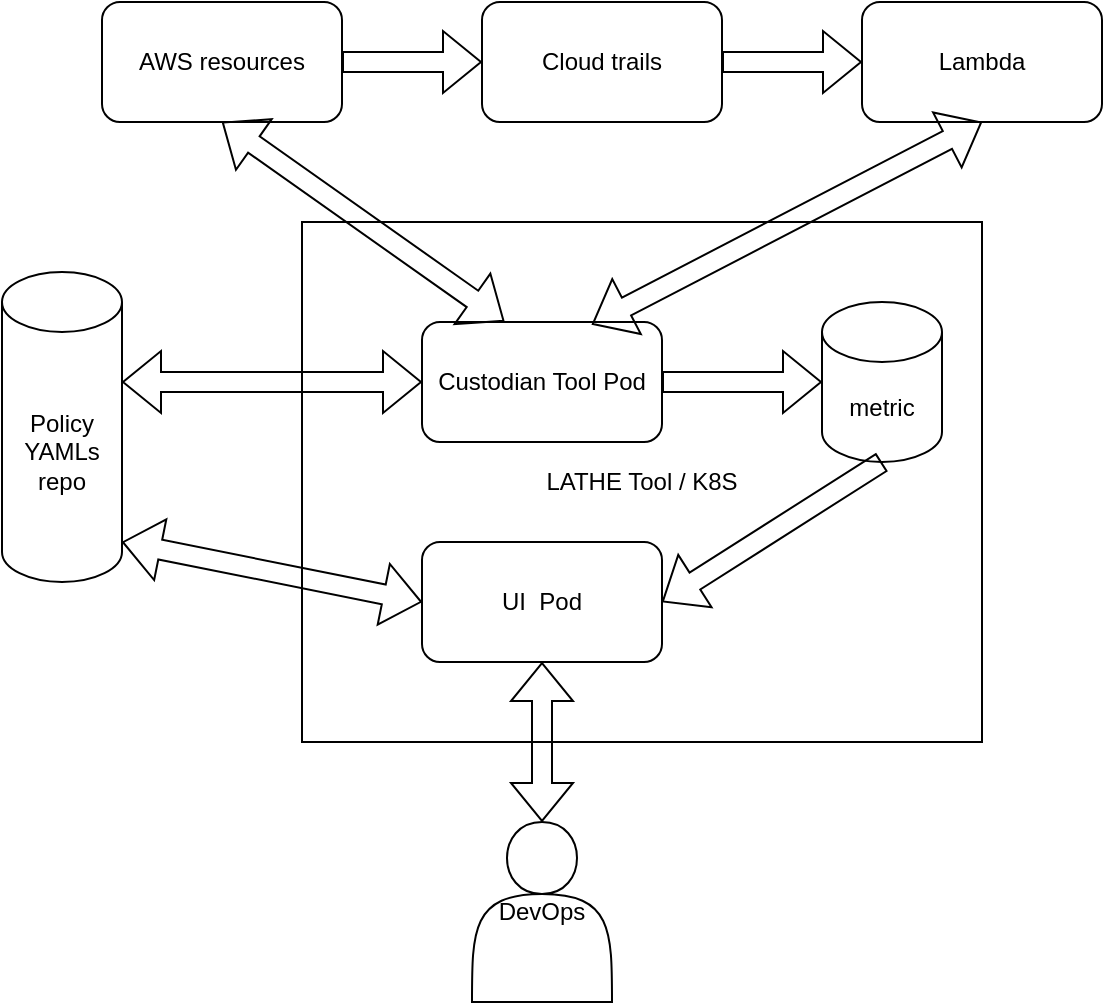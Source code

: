 <mxfile version="20.2.5" type="github">
  <diagram id="z2r85FXFyl5t9SsDp8xb" name="Page-1">
    <mxGraphModel dx="1225" dy="1078" grid="1" gridSize="10" guides="1" tooltips="1" connect="1" arrows="1" fold="1" page="1" pageScale="1" pageWidth="1100" pageHeight="850" math="0" shadow="0">
      <root>
        <mxCell id="0" />
        <mxCell id="1" parent="0" />
        <mxCell id="B3p1XJ3TpVlRk15UnuX3-4" value="Policy&lt;br&gt;YAMLs&lt;br&gt;repo" style="shape=cylinder3;whiteSpace=wrap;html=1;boundedLbl=1;backgroundOutline=1;size=15;" vertex="1" parent="1">
          <mxGeometry x="350" y="285" width="60" height="155" as="geometry" />
        </mxCell>
        <mxCell id="B3p1XJ3TpVlRk15UnuX3-7" value="LATHE Tool / K8S" style="rounded=0;whiteSpace=wrap;html=1;" vertex="1" parent="1">
          <mxGeometry x="500" y="260" width="340" height="260" as="geometry" />
        </mxCell>
        <mxCell id="B3p1XJ3TpVlRk15UnuX3-5" value="UI &amp;nbsp;Pod" style="rounded=1;whiteSpace=wrap;html=1;" vertex="1" parent="1">
          <mxGeometry x="560" y="420" width="120" height="60" as="geometry" />
        </mxCell>
        <mxCell id="B3p1XJ3TpVlRk15UnuX3-8" value="Custodian Tool Pod" style="rounded=1;whiteSpace=wrap;html=1;" vertex="1" parent="1">
          <mxGeometry x="560" y="310" width="120" height="60" as="geometry" />
        </mxCell>
        <mxCell id="B3p1XJ3TpVlRk15UnuX3-9" value="" style="shape=flexArrow;endArrow=classic;startArrow=classic;html=1;rounded=0;exitX=1;exitY=0;exitDx=0;exitDy=55;exitPerimeter=0;entryX=0;entryY=0.5;entryDx=0;entryDy=0;" edge="1" parent="1" source="B3p1XJ3TpVlRk15UnuX3-4" target="B3p1XJ3TpVlRk15UnuX3-8">
          <mxGeometry width="100" height="100" relative="1" as="geometry">
            <mxPoint x="420" y="400" as="sourcePoint" />
            <mxPoint x="520" y="300" as="targetPoint" />
          </mxGeometry>
        </mxCell>
        <mxCell id="B3p1XJ3TpVlRk15UnuX3-10" value="" style="shape=flexArrow;endArrow=classic;startArrow=classic;html=1;rounded=0;entryX=0;entryY=0.5;entryDx=0;entryDy=0;exitX=1;exitY=0;exitDx=0;exitDy=135;exitPerimeter=0;" edge="1" parent="1" source="B3p1XJ3TpVlRk15UnuX3-4" target="B3p1XJ3TpVlRk15UnuX3-5">
          <mxGeometry width="100" height="100" relative="1" as="geometry">
            <mxPoint x="400" y="580" as="sourcePoint" />
            <mxPoint x="500" y="480" as="targetPoint" />
            <Array as="points" />
          </mxGeometry>
        </mxCell>
        <mxCell id="B3p1XJ3TpVlRk15UnuX3-11" value="AWS resources" style="rounded=1;whiteSpace=wrap;html=1;" vertex="1" parent="1">
          <mxGeometry x="400" y="150" width="120" height="60" as="geometry" />
        </mxCell>
        <mxCell id="B3p1XJ3TpVlRk15UnuX3-12" value="Lambda" style="rounded=1;whiteSpace=wrap;html=1;" vertex="1" parent="1">
          <mxGeometry x="780" y="150" width="120" height="60" as="geometry" />
        </mxCell>
        <mxCell id="B3p1XJ3TpVlRk15UnuX3-13" value="" style="shape=flexArrow;endArrow=classic;startArrow=classic;html=1;rounded=0;entryX=0.5;entryY=1;entryDx=0;entryDy=0;exitX=0.5;exitY=0;exitDx=0;exitDy=0;" edge="1" parent="1" source="B3p1XJ3TpVlRk15UnuX3-20" target="B3p1XJ3TpVlRk15UnuX3-5">
          <mxGeometry width="100" height="100" relative="1" as="geometry">
            <mxPoint x="670" y="640" as="sourcePoint" />
            <mxPoint x="660" y="620" as="targetPoint" />
          </mxGeometry>
        </mxCell>
        <mxCell id="B3p1XJ3TpVlRk15UnuX3-14" value="" style="shape=flexArrow;endArrow=classic;startArrow=classic;html=1;rounded=0;entryX=0.5;entryY=1;entryDx=0;entryDy=0;exitX=0.343;exitY=-0.005;exitDx=0;exitDy=0;exitPerimeter=0;" edge="1" parent="1" source="B3p1XJ3TpVlRk15UnuX3-8" target="B3p1XJ3TpVlRk15UnuX3-11">
          <mxGeometry width="100" height="100" relative="1" as="geometry">
            <mxPoint x="210" y="290" as="sourcePoint" />
            <mxPoint x="310" y="190" as="targetPoint" />
          </mxGeometry>
        </mxCell>
        <mxCell id="B3p1XJ3TpVlRk15UnuX3-15" value="" style="shape=flexArrow;endArrow=classic;startArrow=classic;html=1;rounded=0;entryX=0.5;entryY=1;entryDx=0;entryDy=0;exitX=0.708;exitY=0.021;exitDx=0;exitDy=0;exitPerimeter=0;" edge="1" parent="1" source="B3p1XJ3TpVlRk15UnuX3-8" target="B3p1XJ3TpVlRk15UnuX3-12">
          <mxGeometry width="100" height="100" relative="1" as="geometry">
            <mxPoint x="600" y="270" as="sourcePoint" />
            <mxPoint x="700" y="170" as="targetPoint" />
          </mxGeometry>
        </mxCell>
        <mxCell id="B3p1XJ3TpVlRk15UnuX3-17" value="Cloud trails" style="rounded=1;whiteSpace=wrap;html=1;" vertex="1" parent="1">
          <mxGeometry x="590" y="150" width="120" height="60" as="geometry" />
        </mxCell>
        <mxCell id="B3p1XJ3TpVlRk15UnuX3-18" value="" style="shape=flexArrow;endArrow=classic;html=1;rounded=0;exitX=1;exitY=0.5;exitDx=0;exitDy=0;entryX=0;entryY=0.5;entryDx=0;entryDy=0;" edge="1" parent="1" source="B3p1XJ3TpVlRk15UnuX3-11" target="B3p1XJ3TpVlRk15UnuX3-17">
          <mxGeometry width="50" height="50" relative="1" as="geometry">
            <mxPoint x="500" y="170" as="sourcePoint" />
            <mxPoint x="550" y="120" as="targetPoint" />
          </mxGeometry>
        </mxCell>
        <mxCell id="B3p1XJ3TpVlRk15UnuX3-19" value="" style="shape=flexArrow;endArrow=classic;html=1;rounded=0;exitX=1;exitY=0.5;exitDx=0;exitDy=0;entryX=0;entryY=0.5;entryDx=0;entryDy=0;" edge="1" parent="1" source="B3p1XJ3TpVlRk15UnuX3-17" target="B3p1XJ3TpVlRk15UnuX3-12">
          <mxGeometry width="50" height="50" relative="1" as="geometry">
            <mxPoint x="710" y="170" as="sourcePoint" />
            <mxPoint x="760" y="120" as="targetPoint" />
          </mxGeometry>
        </mxCell>
        <mxCell id="B3p1XJ3TpVlRk15UnuX3-20" value="DevOps" style="shape=actor;whiteSpace=wrap;html=1;" vertex="1" parent="1">
          <mxGeometry x="585" y="560" width="70" height="90" as="geometry" />
        </mxCell>
        <mxCell id="B3p1XJ3TpVlRk15UnuX3-21" value="metric" style="shape=cylinder3;whiteSpace=wrap;html=1;boundedLbl=1;backgroundOutline=1;size=15;" vertex="1" parent="1">
          <mxGeometry x="760" y="300" width="60" height="80" as="geometry" />
        </mxCell>
        <mxCell id="B3p1XJ3TpVlRk15UnuX3-22" value="" style="shape=flexArrow;endArrow=classic;html=1;rounded=0;entryX=0;entryY=0.5;entryDx=0;entryDy=0;entryPerimeter=0;exitX=1;exitY=0.5;exitDx=0;exitDy=0;" edge="1" parent="1" source="B3p1XJ3TpVlRk15UnuX3-8" target="B3p1XJ3TpVlRk15UnuX3-21">
          <mxGeometry width="50" height="50" relative="1" as="geometry">
            <mxPoint x="750" y="450" as="sourcePoint" />
            <mxPoint x="800" y="400" as="targetPoint" />
          </mxGeometry>
        </mxCell>
        <mxCell id="B3p1XJ3TpVlRk15UnuX3-23" value="" style="shape=flexArrow;endArrow=classic;html=1;rounded=0;exitX=0.5;exitY=1;exitDx=0;exitDy=0;exitPerimeter=0;entryX=1;entryY=0.5;entryDx=0;entryDy=0;" edge="1" parent="1" source="B3p1XJ3TpVlRk15UnuX3-21" target="B3p1XJ3TpVlRk15UnuX3-5">
          <mxGeometry width="50" height="50" relative="1" as="geometry">
            <mxPoint x="750" y="490" as="sourcePoint" />
            <mxPoint x="970" y="510" as="targetPoint" />
          </mxGeometry>
        </mxCell>
      </root>
    </mxGraphModel>
  </diagram>
</mxfile>
